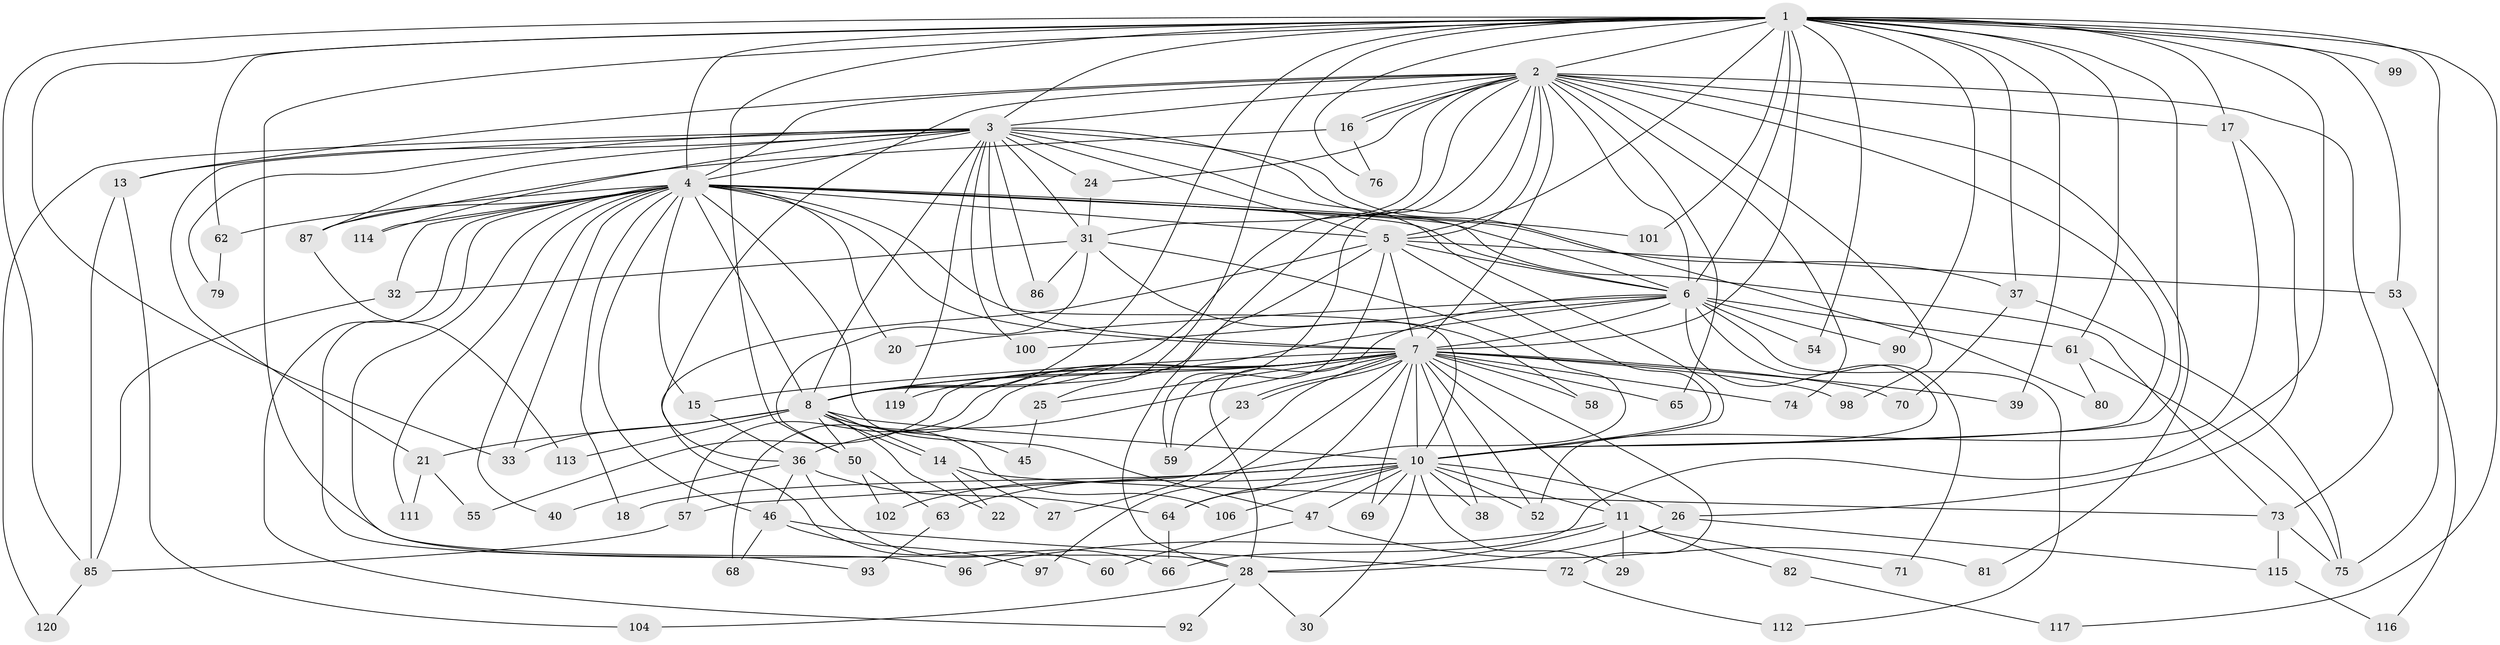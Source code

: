 // original degree distribution, {16: 0.008333333333333333, 27: 0.008333333333333333, 20: 0.025, 29: 0.016666666666666666, 13: 0.008333333333333333, 17: 0.008333333333333333, 23: 0.008333333333333333, 5: 0.075, 7: 0.016666666666666666, 4: 0.09166666666666666, 3: 0.20833333333333334, 2: 0.5, 6: 0.025}
// Generated by graph-tools (version 1.1) at 2025/11/02/27/25 16:11:03]
// undirected, 90 vertices, 213 edges
graph export_dot {
graph [start="1"]
  node [color=gray90,style=filled];
  1 [super="+9"];
  2 [super="+41"];
  3 [super="+67"];
  4 [super="+43"];
  5 [super="+88"];
  6 [super="+56"];
  7 [super="+35"];
  8 [super="+19"];
  10 [super="+12"];
  11 [super="+48"];
  13 [super="+110"];
  14 [super="+109"];
  15;
  16;
  17;
  18;
  20;
  21 [super="+91"];
  22;
  23;
  24;
  25;
  26 [super="+51"];
  27;
  28 [super="+34"];
  29;
  30;
  31 [super="+49"];
  32;
  33 [super="+44"];
  36 [super="+42"];
  37 [super="+118"];
  38;
  39 [super="+83"];
  40;
  45;
  46;
  47 [super="+89"];
  50 [super="+94"];
  52 [super="+78"];
  53;
  54 [super="+103"];
  55;
  57;
  58;
  59 [super="+77"];
  60;
  61;
  62;
  63;
  64 [super="+95"];
  65;
  66 [super="+84"];
  68;
  69;
  70;
  71;
  72;
  73;
  74;
  75 [super="+108"];
  76;
  79;
  80;
  81;
  82;
  85 [super="+107"];
  86;
  87 [super="+105"];
  90;
  92;
  93;
  96;
  97;
  98;
  99;
  100;
  101;
  102;
  104;
  106;
  111;
  112;
  113;
  114;
  115;
  116;
  117;
  119;
  120;
  1 -- 2 [weight=2];
  1 -- 3 [weight=2];
  1 -- 4 [weight=2];
  1 -- 5 [weight=2];
  1 -- 6 [weight=2];
  1 -- 7 [weight=2];
  1 -- 8 [weight=2];
  1 -- 10 [weight=2];
  1 -- 17;
  1 -- 25;
  1 -- 39;
  1 -- 53;
  1 -- 54 [weight=2];
  1 -- 62;
  1 -- 117;
  1 -- 75;
  1 -- 76;
  1 -- 85;
  1 -- 90;
  1 -- 33;
  1 -- 99;
  1 -- 37;
  1 -- 101;
  1 -- 50;
  1 -- 61;
  1 -- 28;
  1 -- 66;
  2 -- 3;
  2 -- 4 [weight=2];
  2 -- 5;
  2 -- 6 [weight=2];
  2 -- 7;
  2 -- 8 [weight=2];
  2 -- 10 [weight=2];
  2 -- 13;
  2 -- 16;
  2 -- 16;
  2 -- 17;
  2 -- 24;
  2 -- 28;
  2 -- 31;
  2 -- 36;
  2 -- 59;
  2 -- 65;
  2 -- 73;
  2 -- 74;
  2 -- 81;
  2 -- 98;
  3 -- 4;
  3 -- 5;
  3 -- 6;
  3 -- 7;
  3 -- 8;
  3 -- 10;
  3 -- 13;
  3 -- 21;
  3 -- 24;
  3 -- 31;
  3 -- 79;
  3 -- 80;
  3 -- 87;
  3 -- 100;
  3 -- 114;
  3 -- 120;
  3 -- 86;
  3 -- 119;
  4 -- 5;
  4 -- 6;
  4 -- 7 [weight=2];
  4 -- 8;
  4 -- 10;
  4 -- 15;
  4 -- 18;
  4 -- 20;
  4 -- 32;
  4 -- 33;
  4 -- 37;
  4 -- 40;
  4 -- 46;
  4 -- 62;
  4 -- 73;
  4 -- 87;
  4 -- 92;
  4 -- 93;
  4 -- 96;
  4 -- 101;
  4 -- 111;
  4 -- 114;
  4 -- 47;
  5 -- 6;
  5 -- 7;
  5 -- 8;
  5 -- 10 [weight=2];
  5 -- 53;
  5 -- 60;
  5 -- 59;
  6 -- 7;
  6 -- 8 [weight=2];
  6 -- 10;
  6 -- 20;
  6 -- 28;
  6 -- 54;
  6 -- 61;
  6 -- 71;
  6 -- 112;
  6 -- 90;
  6 -- 100;
  7 -- 8;
  7 -- 10;
  7 -- 11;
  7 -- 15;
  7 -- 23;
  7 -- 23;
  7 -- 25;
  7 -- 27;
  7 -- 38;
  7 -- 39 [weight=2];
  7 -- 57;
  7 -- 58;
  7 -- 64;
  7 -- 65;
  7 -- 68;
  7 -- 69;
  7 -- 74;
  7 -- 97;
  7 -- 98;
  7 -- 52;
  7 -- 70;
  7 -- 72;
  7 -- 55;
  7 -- 119;
  7 -- 36;
  8 -- 10;
  8 -- 14;
  8 -- 14;
  8 -- 21 [weight=2];
  8 -- 22;
  8 -- 45;
  8 -- 106;
  8 -- 113;
  8 -- 50;
  8 -- 33;
  10 -- 11;
  10 -- 18;
  10 -- 26;
  10 -- 29;
  10 -- 30;
  10 -- 47 [weight=2];
  10 -- 52;
  10 -- 64;
  10 -- 106;
  10 -- 69;
  10 -- 38;
  10 -- 57;
  10 -- 63;
  11 -- 29;
  11 -- 96;
  11 -- 82;
  11 -- 71;
  11 -- 28;
  13 -- 104;
  13 -- 85;
  14 -- 22;
  14 -- 27;
  14 -- 73;
  15 -- 36;
  16 -- 76;
  16 -- 87;
  17 -- 26;
  17 -- 52;
  21 -- 55;
  21 -- 111;
  23 -- 59;
  24 -- 31;
  25 -- 45;
  26 -- 115;
  26 -- 28;
  28 -- 30;
  28 -- 104;
  28 -- 92;
  31 -- 32;
  31 -- 50;
  31 -- 102;
  31 -- 58;
  31 -- 86;
  32 -- 85;
  36 -- 40;
  36 -- 46;
  36 -- 66;
  36 -- 64;
  37 -- 70;
  37 -- 75;
  46 -- 68;
  46 -- 72;
  46 -- 97;
  47 -- 60;
  47 -- 81;
  50 -- 63;
  50 -- 102;
  53 -- 116;
  57 -- 85;
  61 -- 75;
  61 -- 80;
  62 -- 79;
  63 -- 93;
  64 -- 66;
  72 -- 112;
  73 -- 115;
  73 -- 75;
  82 -- 117;
  85 -- 120;
  87 -- 113;
  115 -- 116;
}
